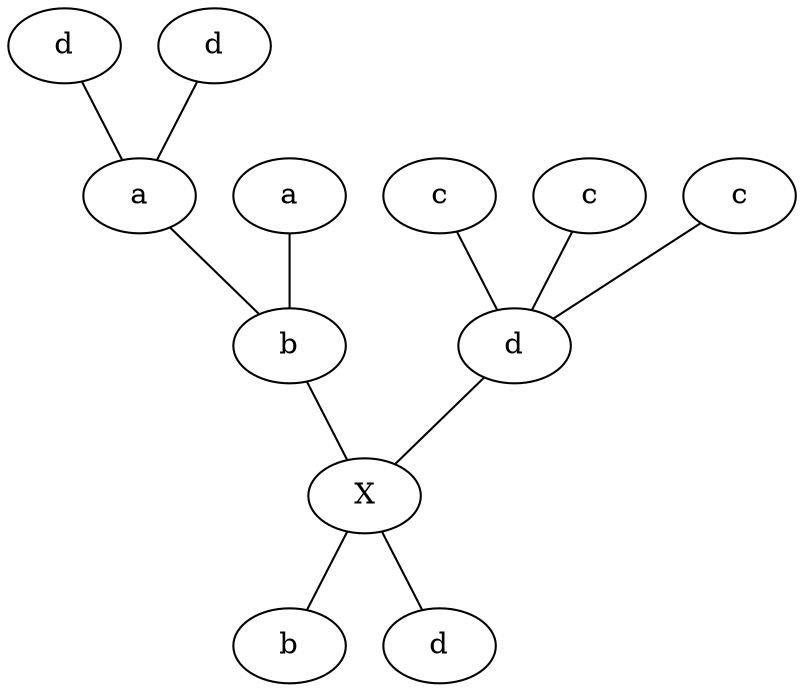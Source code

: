 graph Barry4P2P2 {
	2 [label=d]
	3 [label=a]
	4 [label=c]
	5 [label=d]
	1 [label=c]
	6 [label=a]
	0 [label=c]
	8 [label=b]
	9 [label=d]
	2 -- 6
	5 -- 6
	1 -- 9
	6 -- 8
	3 -- 8
	4 -- 9
	0 -- 9
	7 [label=X]
	10 [label=b]
	11 [label=d]
	7 -- 10
	7 -- 11
	8 -- 7
	9 -- 7
}
